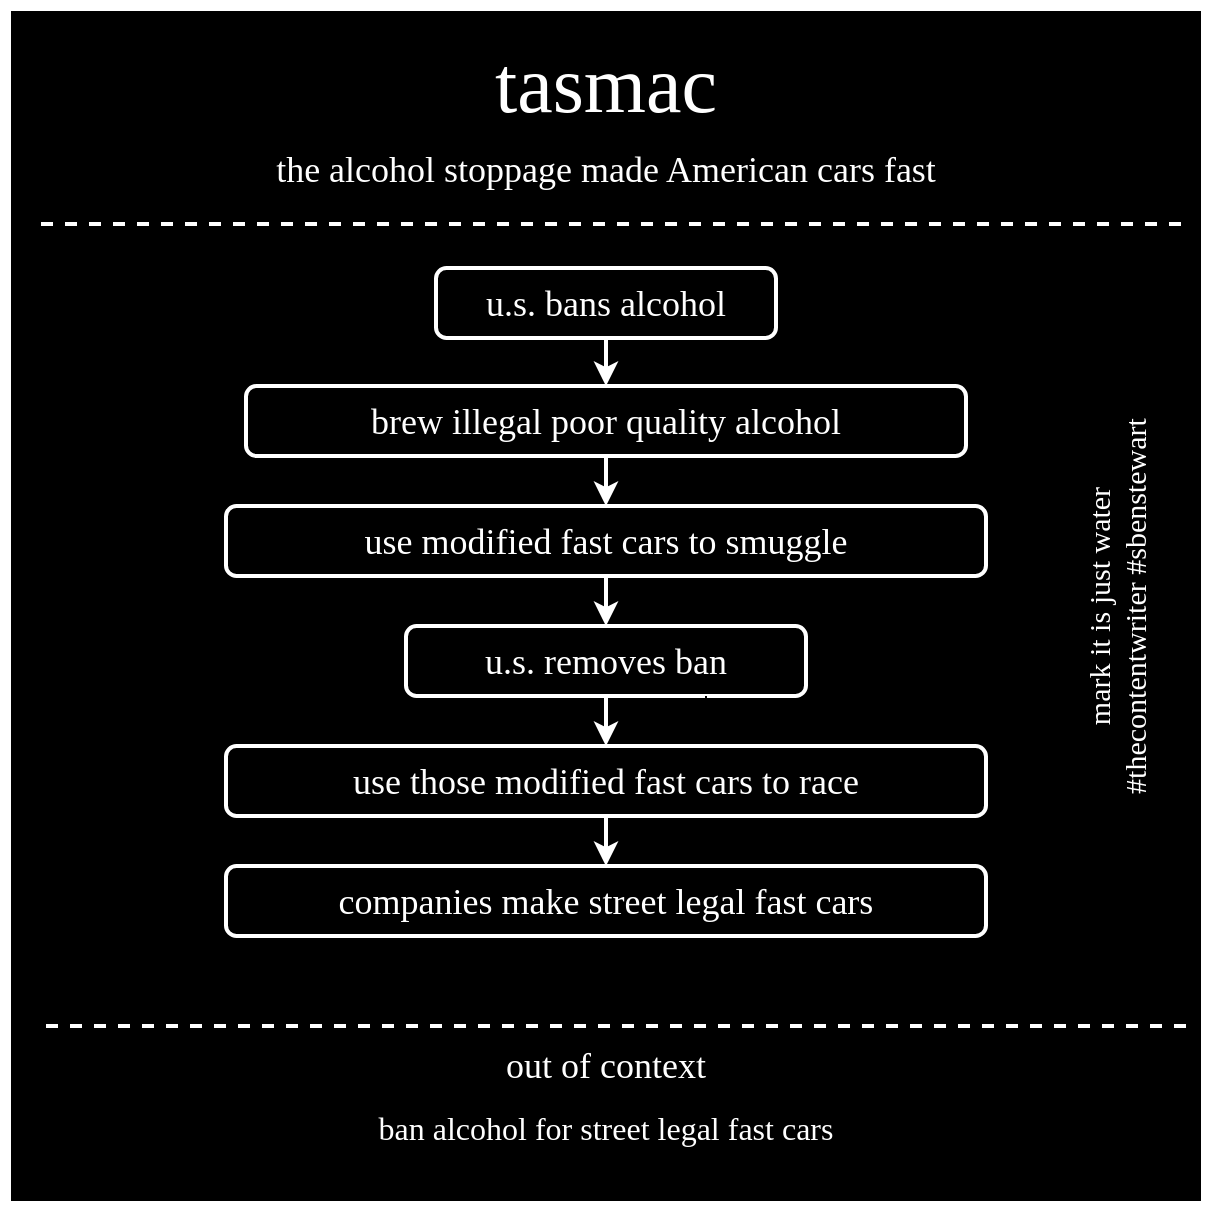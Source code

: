 <mxfile version="14.8.0" type="device"><diagram id="dX7Dphyso45SB9-RoEhv" name="Page-1"><mxGraphModel dx="1038" dy="500" grid="1" gridSize="10" guides="1" tooltips="1" connect="1" arrows="1" fold="1" page="1" pageScale="1" pageWidth="827" pageHeight="1169" math="0" shadow="0"><root><mxCell id="0"/><mxCell id="1" parent="0"/><mxCell id="nfxZPmU7g6QgWNAvG-ER-2" value="" style="whiteSpace=wrap;html=1;aspect=fixed;strokeWidth=5;fontFamily=xkcd;fillColor=#000000;strokeColor=#FFFFFF;" parent="1" vertex="1"><mxGeometry x="210" y="90" width="600" height="600" as="geometry"/></mxCell><mxCell id="k-dpR7HA_-HZ3Fbqk2lw-17" value="&lt;font style=&quot;font-size: 18px&quot;&gt;&lt;font color=&quot;#ffffff&quot; style=&quot;font-size: 18px&quot;&gt;&lt;span&gt;out of context&lt;/span&gt;&lt;/font&gt;&lt;br&gt;&lt;/font&gt;" style="text;html=1;strokeColor=none;fillColor=none;align=center;verticalAlign=middle;whiteSpace=wrap;rounded=0;fontFamily=xkcd;" parent="1" vertex="1"><mxGeometry x="210" y="600" width="600" height="40" as="geometry"/></mxCell><mxCell id="8b6ggLF4gSHIukh4vJdm-18" value="&lt;font&gt;&lt;span style=&quot;font-size: 40px&quot;&gt;&lt;font color=&quot;#ffffff&quot;&gt;tasmac&lt;/font&gt;&lt;/span&gt;&lt;br&gt;&lt;/font&gt;" style="text;html=1;strokeColor=none;fillColor=none;align=center;verticalAlign=middle;whiteSpace=wrap;rounded=0;fontFamily=xkcd;" parent="1" vertex="1"><mxGeometry x="225" y="118" width="570" height="22" as="geometry"/></mxCell><mxCell id="8b6ggLF4gSHIukh4vJdm-24" value="&lt;font&gt;&lt;font color=&quot;#ffffff&quot;&gt;&lt;span style=&quot;font-size: 18px&quot;&gt;the alcohol stoppage made American&amp;nbsp;cars fast&lt;/span&gt;&lt;/font&gt;&lt;br&gt;&lt;/font&gt;" style="text;html=1;strokeColor=none;fillColor=none;align=center;verticalAlign=middle;whiteSpace=wrap;rounded=0;fontFamily=xkcd;" parent="1" vertex="1"><mxGeometry x="210" y="162" width="600" height="20" as="geometry"/></mxCell><mxCell id="8b6ggLF4gSHIukh4vJdm-30" value="" style="endArrow=none;dashed=1;html=1;strokeWidth=2;strokeColor=#FFFFFF;" parent="1" edge="1"><mxGeometry width="50" height="50" relative="1" as="geometry"><mxPoint x="797.5" y="199" as="sourcePoint"/><mxPoint x="222.5" y="199" as="targetPoint"/></mxGeometry></mxCell><mxCell id="k-dpR7HA_-HZ3Fbqk2lw-16" value="" style="endArrow=none;dashed=1;html=1;strokeWidth=2;strokeColor=#FFFFFF;" parent="1" edge="1"><mxGeometry width="50" height="50" relative="1" as="geometry"><mxPoint x="800" y="600" as="sourcePoint"/><mxPoint x="225" y="600" as="targetPoint"/></mxGeometry></mxCell><mxCell id="euaHSMH8fYii958cPEId-22" style="edgeStyle=orthogonalEdgeStyle;rounded=0;orthogonalLoop=1;jettySize=auto;html=1;exitX=0.5;exitY=1;exitDx=0;exitDy=0;strokeWidth=2;" parent="1" edge="1"><mxGeometry relative="1" as="geometry"><mxPoint x="661" y="451" as="sourcePoint"/><mxPoint x="661" y="451" as="targetPoint"/></mxGeometry></mxCell><mxCell id="pKVuHFSoDqtFi99w7tCS-15" value="&lt;font style=&quot;font-size: 15px&quot;&gt;&lt;font color=&quot;#ffffff&quot;&gt;mark it is just water&lt;br&gt;#thecontentwriter #sbenstewart&lt;/font&gt;&lt;br&gt;&lt;/font&gt;" style="text;html=1;strokeColor=none;fillColor=none;align=center;verticalAlign=middle;whiteSpace=wrap;rounded=0;rotation=-90;fontFamily=xkcd;" parent="1" vertex="1"><mxGeometry x="605" y="380" width="320" height="20" as="geometry"/></mxCell><mxCell id="3mnlAlzwJF9VtaxH-DPb-15" value="&lt;div style=&quot;text-align: left&quot;&gt;&lt;font color=&quot;#ffffff&quot;&gt;&lt;span style=&quot;font-size: 16px&quot;&gt;ban alcohol for street legal fast cars&lt;/span&gt;&lt;/font&gt;&lt;/div&gt;" style="text;html=1;strokeColor=none;fillColor=none;align=center;verticalAlign=middle;whiteSpace=wrap;rounded=0;fontFamily=xkcd;" parent="1" vertex="1"><mxGeometry x="210" y="627" width="600" height="48" as="geometry"/></mxCell><mxCell id="qoNrbZYaKzQ0kQ-OPNUu-1" value="&lt;span style=&quot;color: rgb(255 , 255 , 255) ; font-family: &amp;#34;xkcd&amp;#34; ; font-size: 18px ; text-align: left&quot;&gt;u.s. bans alcohol&lt;/span&gt;" style="rounded=1;whiteSpace=wrap;html=1;strokeColor=#FFFFFF;fillColor=none;strokeWidth=2;" parent="1" vertex="1"><mxGeometry x="425" y="221" width="170" height="35" as="geometry"/></mxCell><mxCell id="dAAT43bJ5v32fdTRnszU-1" value="&lt;div style=&quot;text-align: left&quot;&gt;&lt;font color=&quot;#ffffff&quot; face=&quot;xkcd&quot;&gt;&lt;span style=&quot;font-size: 18px&quot;&gt;brew illegal poor quality&amp;nbsp;alcohol&lt;/span&gt;&lt;/font&gt;&lt;/div&gt;" style="rounded=1;whiteSpace=wrap;html=1;strokeColor=#FFFFFF;fillColor=none;strokeWidth=2;" vertex="1" parent="1"><mxGeometry x="330" y="280" width="360" height="35" as="geometry"/></mxCell><mxCell id="dAAT43bJ5v32fdTRnszU-3" value="&lt;div style=&quot;text-align: left&quot;&gt;&lt;span style=&quot;font-size: 18px&quot;&gt;&lt;font color=&quot;#ffffff&quot; face=&quot;xkcd&quot;&gt;use modified fast cars to smuggle&lt;/font&gt;&lt;/span&gt;&lt;/div&gt;" style="rounded=1;whiteSpace=wrap;html=1;strokeColor=#FFFFFF;fillColor=none;strokeWidth=2;" vertex="1" parent="1"><mxGeometry x="320" y="340" width="380" height="35" as="geometry"/></mxCell><mxCell id="dAAT43bJ5v32fdTRnszU-6" value="&lt;div style=&quot;text-align: left&quot;&gt;&lt;span style=&quot;font-size: 18px&quot;&gt;&lt;font color=&quot;#ffffff&quot; face=&quot;xkcd&quot;&gt;companies make street legal fast cars&lt;/font&gt;&lt;/span&gt;&lt;/div&gt;" style="rounded=1;whiteSpace=wrap;html=1;strokeColor=#FFFFFF;fillColor=none;strokeWidth=2;" vertex="1" parent="1"><mxGeometry x="320" y="520" width="380" height="35" as="geometry"/></mxCell><mxCell id="dAAT43bJ5v32fdTRnszU-7" value="&lt;div style=&quot;text-align: left&quot;&gt;&lt;span style=&quot;color: rgb(255 , 255 , 255) ; font-family: &amp;#34;xkcd&amp;#34; ; font-size: 18px&quot;&gt;u.s. removes ban&lt;/span&gt;&lt;br&gt;&lt;/div&gt;" style="rounded=1;whiteSpace=wrap;html=1;strokeColor=#FFFFFF;fillColor=none;strokeWidth=2;" vertex="1" parent="1"><mxGeometry x="410" y="400" width="200" height="35" as="geometry"/></mxCell><mxCell id="dAAT43bJ5v32fdTRnszU-8" style="edgeStyle=orthogonalEdgeStyle;rounded=0;orthogonalLoop=1;jettySize=auto;html=1;exitX=0.75;exitY=1;exitDx=0;exitDy=0;" edge="1" parent="1" source="dAAT43bJ5v32fdTRnszU-7" target="dAAT43bJ5v32fdTRnszU-7"><mxGeometry relative="1" as="geometry"/></mxCell><mxCell id="dAAT43bJ5v32fdTRnszU-14" value="&lt;div style=&quot;text-align: left&quot;&gt;&lt;span style=&quot;font-size: 18px&quot;&gt;&lt;font color=&quot;#ffffff&quot; face=&quot;xkcd&quot;&gt;use those modified fast cars to race&lt;/font&gt;&lt;/span&gt;&lt;/div&gt;" style="rounded=1;whiteSpace=wrap;html=1;strokeColor=#FFFFFF;fillColor=none;strokeWidth=2;" vertex="1" parent="1"><mxGeometry x="320" y="460" width="380" height="35" as="geometry"/></mxCell><mxCell id="dAAT43bJ5v32fdTRnszU-16" value="" style="endArrow=classic;html=1;strokeColor=#FFFFFF;strokeWidth=2;" edge="1" parent="1" source="qoNrbZYaKzQ0kQ-OPNUu-1" target="dAAT43bJ5v32fdTRnszU-1"><mxGeometry width="50" height="50" relative="1" as="geometry"><mxPoint x="640" y="270" as="sourcePoint"/><mxPoint x="690" y="220" as="targetPoint"/></mxGeometry></mxCell><mxCell id="dAAT43bJ5v32fdTRnszU-17" value="" style="endArrow=classic;html=1;strokeColor=#FFFFFF;strokeWidth=2;" edge="1" parent="1" source="dAAT43bJ5v32fdTRnszU-1" target="dAAT43bJ5v32fdTRnszU-3"><mxGeometry width="50" height="50" relative="1" as="geometry"><mxPoint x="520" y="266" as="sourcePoint"/><mxPoint x="510" y="360" as="targetPoint"/></mxGeometry></mxCell><mxCell id="dAAT43bJ5v32fdTRnszU-18" value="" style="endArrow=classic;html=1;strokeColor=#FFFFFF;strokeWidth=2;" edge="1" parent="1" source="dAAT43bJ5v32fdTRnszU-3" target="dAAT43bJ5v32fdTRnszU-7"><mxGeometry width="50" height="50" relative="1" as="geometry"><mxPoint x="520" y="325" as="sourcePoint"/><mxPoint x="520" y="350" as="targetPoint"/></mxGeometry></mxCell><mxCell id="dAAT43bJ5v32fdTRnszU-19" value="" style="endArrow=classic;html=1;strokeColor=#FFFFFF;strokeWidth=2;" edge="1" parent="1" source="dAAT43bJ5v32fdTRnszU-7" target="dAAT43bJ5v32fdTRnszU-14"><mxGeometry width="50" height="50" relative="1" as="geometry"><mxPoint x="520" y="385" as="sourcePoint"/><mxPoint x="510" y="480" as="targetPoint"/></mxGeometry></mxCell><mxCell id="dAAT43bJ5v32fdTRnszU-20" value="" style="endArrow=classic;html=1;strokeColor=#FFFFFF;strokeWidth=2;" edge="1" parent="1" source="dAAT43bJ5v32fdTRnszU-14" target="dAAT43bJ5v32fdTRnszU-6"><mxGeometry width="50" height="50" relative="1" as="geometry"><mxPoint x="520" y="445" as="sourcePoint"/><mxPoint x="520" y="470" as="targetPoint"/></mxGeometry></mxCell></root></mxGraphModel></diagram></mxfile>